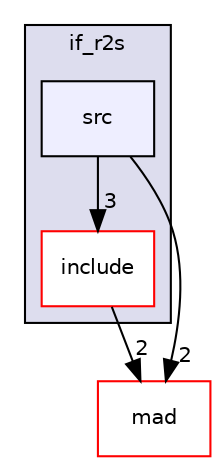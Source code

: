 digraph "/home/fascar/temp/adore/libadore/libadore/adore/if_r2s/src" {
  compound=true
  node [ fontsize="10", fontname="Helvetica"];
  edge [ labelfontsize="10", labelfontname="Helvetica"];
  subgraph clusterdir_1ce38c874db9fadeb52a998cdc994e45 {
    graph [ bgcolor="#ddddee", pencolor="black", label="if_r2s" fontname="Helvetica", fontsize="10", URL="dir_1ce38c874db9fadeb52a998cdc994e45.html"]
  dir_9eabb1696f8917267b589373941115de [shape=box label="include" fillcolor="white" style="filled" color="red" URL="dir_9eabb1696f8917267b589373941115de.html"];
  dir_a5f75df3a6bd47ee7b3d0f679257dd5b [shape=box, label="src", style="filled", fillcolor="#eeeeff", pencolor="black", URL="dir_a5f75df3a6bd47ee7b3d0f679257dd5b.html"];
  }
  dir_dd24209da890e557508ac1b6831a5bf7 [shape=box label="mad" fillcolor="white" style="filled" color="red" URL="dir_dd24209da890e557508ac1b6831a5bf7.html"];
  dir_a5f75df3a6bd47ee7b3d0f679257dd5b->dir_9eabb1696f8917267b589373941115de [headlabel="3", labeldistance=1.5 headhref="dir_000085_000082.html"];
  dir_a5f75df3a6bd47ee7b3d0f679257dd5b->dir_dd24209da890e557508ac1b6831a5bf7 [headlabel="2", labeldistance=1.5 headhref="dir_000085_000092.html"];
  dir_9eabb1696f8917267b589373941115de->dir_dd24209da890e557508ac1b6831a5bf7 [headlabel="2", labeldistance=1.5 headhref="dir_000082_000092.html"];
}

